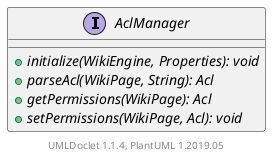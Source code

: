 @startuml

    interface AclManager [[AclManager.html]] {
        {abstract} +initialize(WikiEngine, Properties): void
        {abstract} +parseAcl(WikiPage, String): Acl
        {abstract} +getPermissions(WikiPage): Acl
        {abstract} +setPermissions(WikiPage, Acl): void
    }


    center footer UMLDoclet 1.1.4, PlantUML 1.2019.05
@enduml
